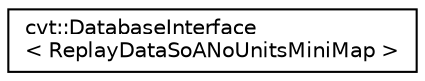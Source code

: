 digraph "Graphical Class Hierarchy"
{
 // LATEX_PDF_SIZE
  edge [fontname="Helvetica",fontsize="10",labelfontname="Helvetica",labelfontsize="10"];
  node [fontname="Helvetica",fontsize="10",shape=record];
  rankdir="LR";
  Node0 [label="cvt::DatabaseInterface\l\< ReplayDataSoANoUnitsMiniMap \>",height=0.2,width=0.4,color="black", fillcolor="white", style="filled",URL="$d9/df5/structcvt_1_1DatabaseInterface_3_01ReplayDataSoANoUnitsMiniMap_01_4.html",tooltip=" "];
}
